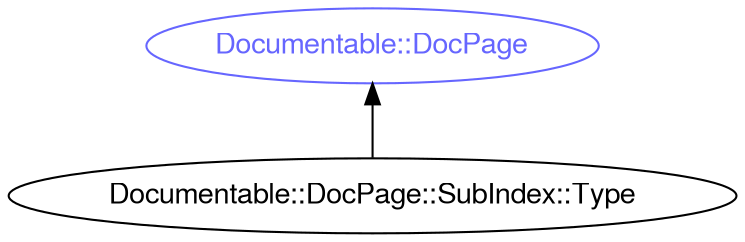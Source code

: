 digraph "perl6-type-graph" {
    rankdir=BT;
    splines=polyline;
    overlap=false; 
    // Types
    "Documentable::DocPage::SubIndex::Type" [color="#000000", fontcolor="#000000", href="/type/Documentable::DocPage::SubIndex::Type", fontname="FreeSans"];
    "Documentable::DocPage" [color="#6666FF", fontcolor="#6666FF", href="/type/Documentable::DocPage", fontname="FreeSans"];

    // Superclasses
    "Documentable::DocPage::SubIndex::Type" -> "Documentable::DocPage" [color="#000000"];

    // Roles
}
